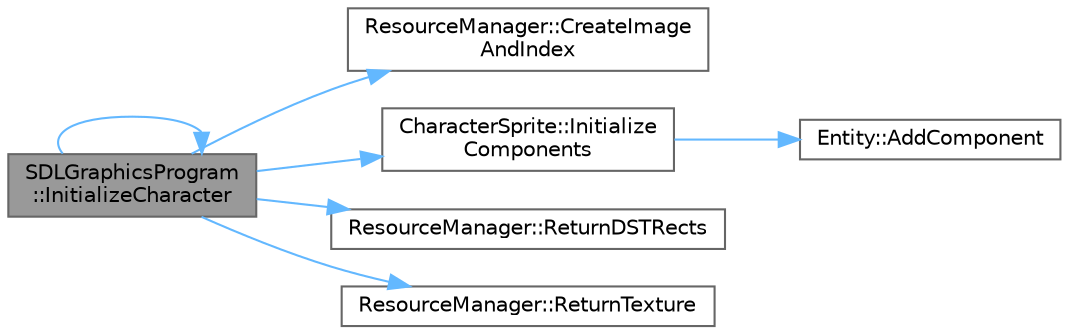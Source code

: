 digraph "SDLGraphicsProgram::InitializeCharacter"
{
 // LATEX_PDF_SIZE
  bgcolor="transparent";
  edge [fontname=Helvetica,fontsize=10,labelfontname=Helvetica,labelfontsize=10];
  node [fontname=Helvetica,fontsize=10,shape=box,height=0.2,width=0.4];
  rankdir="LR";
  Node1 [id="Node000001",label="SDLGraphicsProgram\l::InitializeCharacter",height=0.2,width=0.4,color="gray40", fillcolor="grey60", style="filled", fontcolor="black",tooltip="Initializes characters with a list of images."];
  Node1 -> Node2 [id="edge1_Node000001_Node000002",color="steelblue1",style="solid",tooltip=" "];
  Node2 [id="Node000002",label="ResourceManager::CreateImage\lAndIndex",height=0.2,width=0.4,color="grey40", fillcolor="white", style="filled",URL="$class_resource_manager.html#ae89723abada6d5873893032a43be8dde",tooltip="Creates an image from a file and indexes it."];
  Node1 -> Node1 [id="edge2_Node000001_Node000001",color="steelblue1",style="solid",tooltip=" "];
  Node1 -> Node3 [id="edge3_Node000001_Node000003",color="steelblue1",style="solid",tooltip=" "];
  Node3 [id="Node000003",label="CharacterSprite::Initialize\lComponents",height=0.2,width=0.4,color="grey40", fillcolor="white", style="filled",URL="$struct_character_sprite.html#a3c19c947d1524372a39a4d41c09df224",tooltip="Initializes components for the character sprite entity."];
  Node3 -> Node4 [id="edge4_Node000003_Node000004",color="steelblue1",style="solid",tooltip=" "];
  Node4 [id="Node000004",label="Entity::AddComponent",height=0.2,width=0.4,color="grey40", fillcolor="white", style="filled",URL="$class_entity.html#a9fe3ed2aea0d62baa3482903da5c4a32",tooltip="Adds a component to the entity."];
  Node1 -> Node5 [id="edge5_Node000001_Node000005",color="steelblue1",style="solid",tooltip=" "];
  Node5 [id="Node000005",label="ResourceManager::ReturnDSTRects",height=0.2,width=0.4,color="grey40", fillcolor="white", style="filled",URL="$class_resource_manager.html#a597107cacc4bfa9f007c579174c9919c",tooltip="Returns the destination rectangle associated with the given index."];
  Node1 -> Node6 [id="edge6_Node000001_Node000006",color="steelblue1",style="solid",tooltip=" "];
  Node6 [id="Node000006",label="ResourceManager::ReturnTexture",height=0.2,width=0.4,color="grey40", fillcolor="white", style="filled",URL="$class_resource_manager.html#afdfb9369c21581bf449f936de5f78818",tooltip="Returns the SDL texture associated with the given index."];
}
